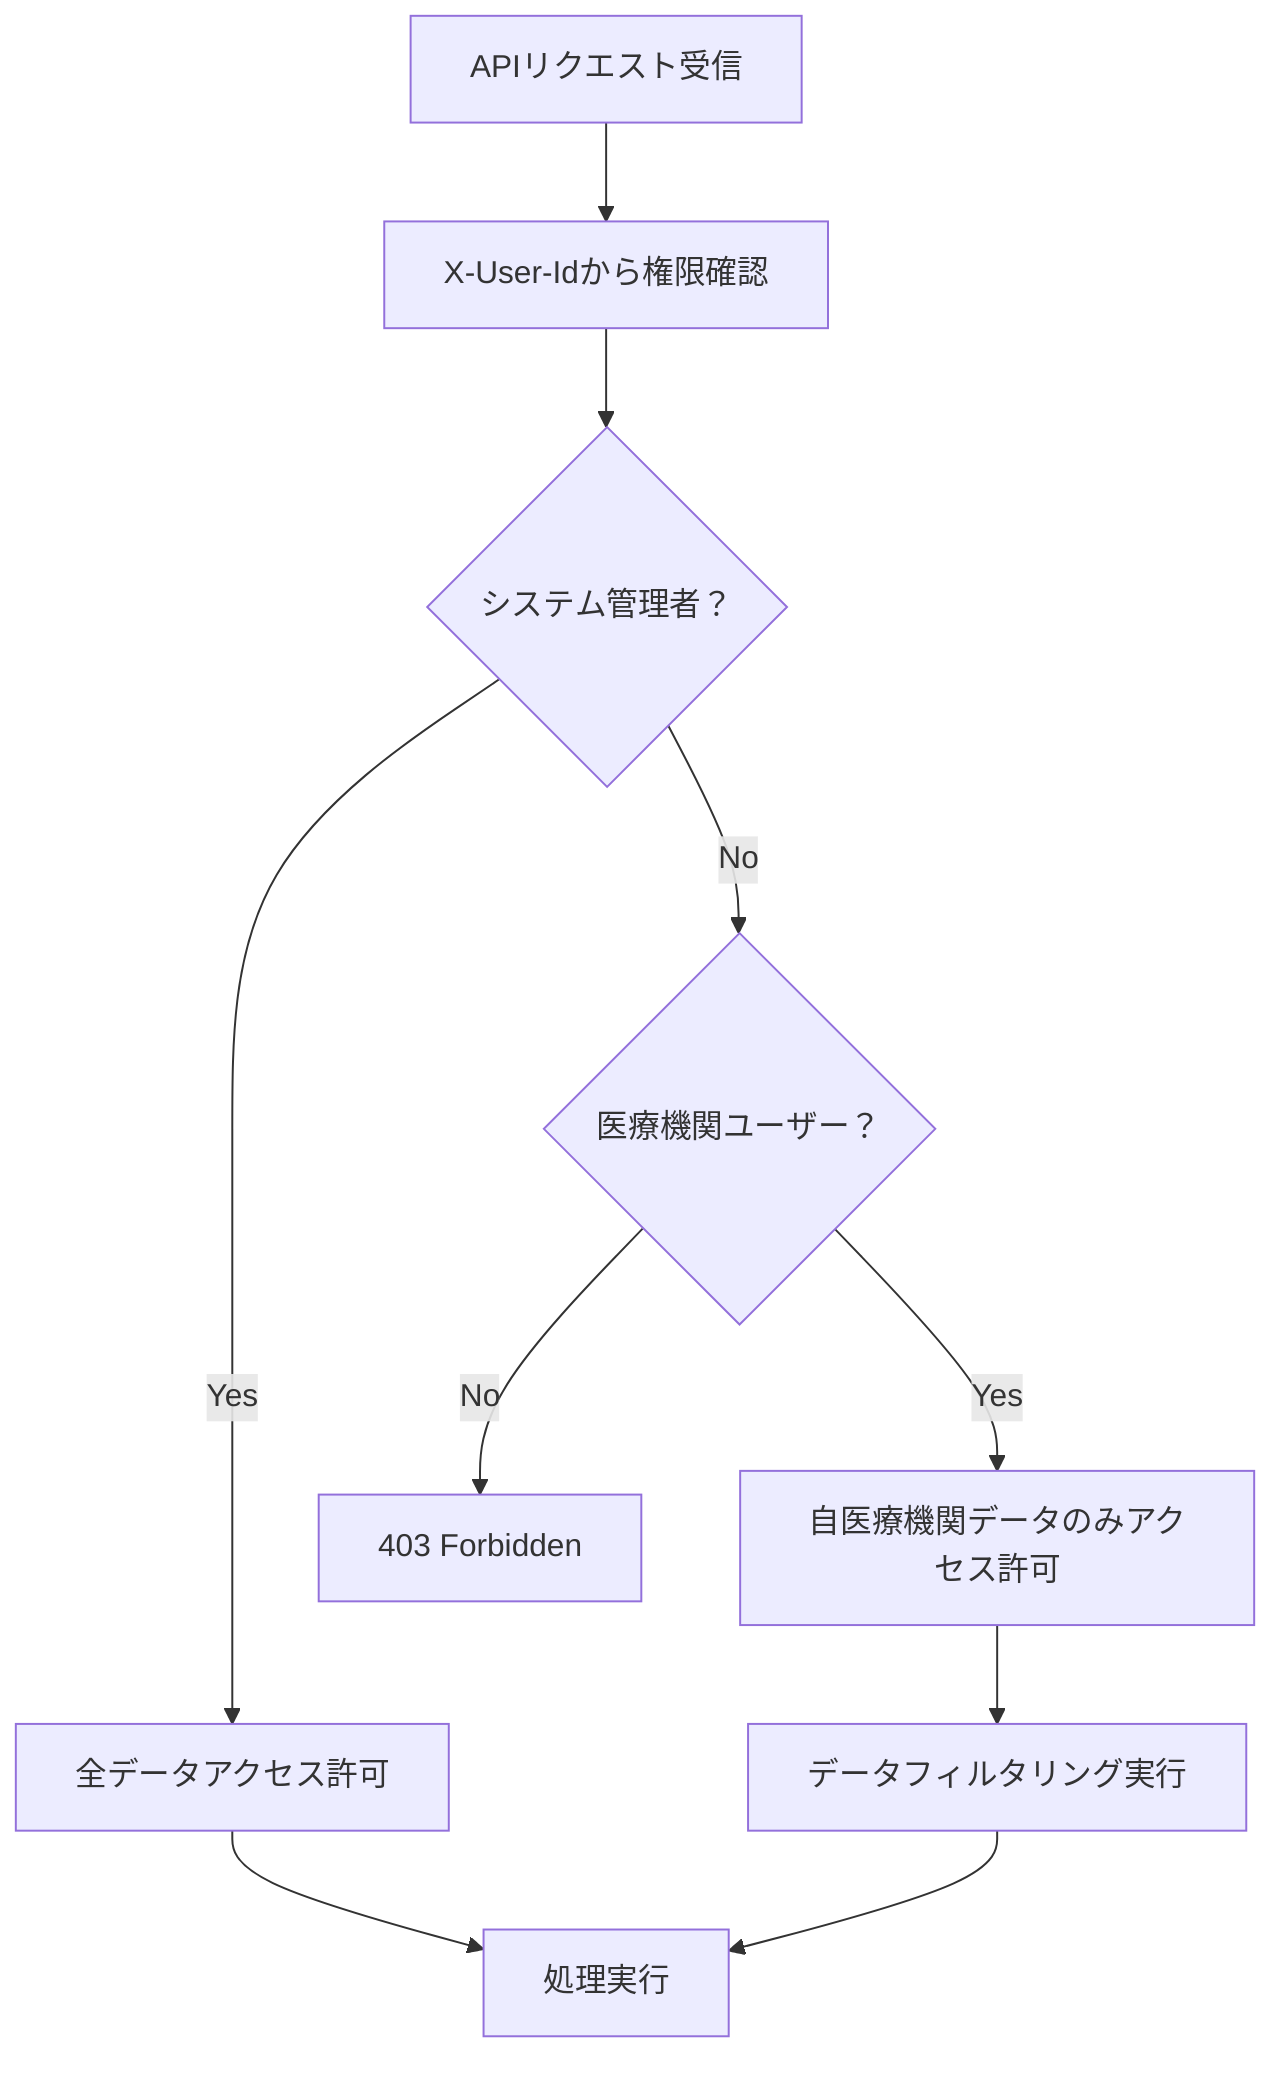 graph TD
    A[APIリクエスト受信] --> B[X-User-Idから権限確認]
    B --> C{システム管理者？}
    C -->|Yes| D[全データアクセス許可]
    C -->|No| E{医療機関ユーザー？}
    E -->|Yes| F[自医療機関データのみアクセス許可]
    E -->|No| G[403 Forbidden]
    F --> H[データフィルタリング実行]
    D --> I[処理実行]
    H --> I